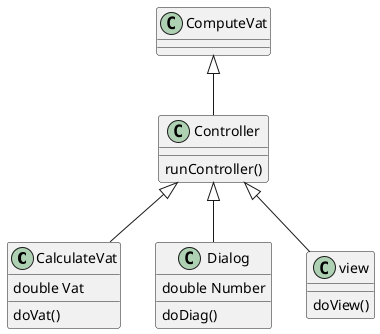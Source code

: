 @startuml
'https://plantuml.com/class-diagram

class CalculateVat
class Controller
class Dialog
class view
class ComputeVat

Controller <|-- Dialog
Controller <|-- view
Controller <|-- CalculateVat
ComputeVat <|-- Controller

class CalculateVat {
double Vat
doVat()
}

class Dialog {
double Number
doDiag()
}

class view {
doView()
}

class Controller {
runController()
}

@enduml